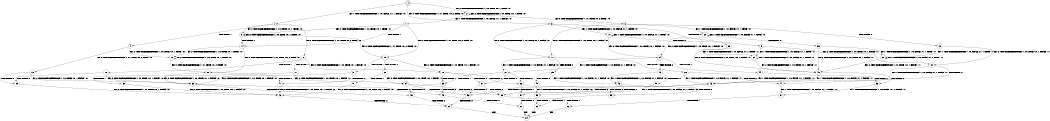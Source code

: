 digraph BCG {
size = "7, 10.5";
center = TRUE;
node [shape = circle];
0 [peripheries = 2];
0 -> 1 [label = "EX !1 !ATOMIC_EXCH_BRANCH (1, +0, FALSE, +1, 1, FALSE) !:0:"];
0 -> 2 [label = "EX !2 !ATOMIC_EXCH_BRANCH (1, +0, TRUE, +0, 1, TRUE) !:0:"];
0 -> 3 [label = "EX !0 !ATOMIC_EXCH_BRANCH (1, +1, TRUE, +0, 2, TRUE) !:0:"];
1 -> 4 [label = "TERMINATE !1"];
1 -> 5 [label = "EX !2 !ATOMIC_EXCH_BRANCH (1, +0, TRUE, +0, 1, TRUE) !:0:"];
1 -> 6 [label = "EX !0 !ATOMIC_EXCH_BRANCH (1, +1, TRUE, +0, 2, TRUE) !:0:"];
2 -> 7 [label = "EX !1 !ATOMIC_EXCH_BRANCH (1, +0, FALSE, +1, 1, FALSE) !:0:"];
2 -> 8 [label = "EX !0 !ATOMIC_EXCH_BRANCH (1, +1, TRUE, +0, 2, TRUE) !:0:"];
2 -> 2 [label = "EX !2 !ATOMIC_EXCH_BRANCH (1, +0, TRUE, +0, 1, TRUE) !:0:"];
3 -> 9 [label = "TERMINATE !0"];
3 -> 10 [label = "EX !1 !ATOMIC_EXCH_BRANCH (1, +0, FALSE, +1, 1, TRUE) !:0:"];
3 -> 11 [label = "EX !2 !ATOMIC_EXCH_BRANCH (1, +0, TRUE, +0, 1, FALSE) !:0:"];
4 -> 12 [label = "EX !2 !ATOMIC_EXCH_BRANCH (1, +0, TRUE, +0, 1, TRUE) !:0:"];
4 -> 13 [label = "EX !0 !ATOMIC_EXCH_BRANCH (1, +1, TRUE, +0, 2, TRUE) !:0:"];
5 -> 14 [label = "TERMINATE !1"];
5 -> 15 [label = "EX !0 !ATOMIC_EXCH_BRANCH (1, +1, TRUE, +0, 2, TRUE) !:0:"];
5 -> 5 [label = "EX !2 !ATOMIC_EXCH_BRANCH (1, +0, TRUE, +0, 1, TRUE) !:0:"];
6 -> 16 [label = "TERMINATE !1"];
6 -> 17 [label = "TERMINATE !0"];
6 -> 18 [label = "EX !2 !ATOMIC_EXCH_BRANCH (1, +0, TRUE, +0, 1, FALSE) !:0:"];
7 -> 14 [label = "TERMINATE !1"];
7 -> 15 [label = "EX !0 !ATOMIC_EXCH_BRANCH (1, +1, TRUE, +0, 2, TRUE) !:0:"];
7 -> 5 [label = "EX !2 !ATOMIC_EXCH_BRANCH (1, +0, TRUE, +0, 1, TRUE) !:0:"];
8 -> 19 [label = "TERMINATE !0"];
8 -> 20 [label = "EX !1 !ATOMIC_EXCH_BRANCH (1, +0, FALSE, +1, 1, TRUE) !:0:"];
8 -> 11 [label = "EX !2 !ATOMIC_EXCH_BRANCH (1, +0, TRUE, +0, 1, FALSE) !:0:"];
9 -> 21 [label = "EX !1 !ATOMIC_EXCH_BRANCH (1, +0, FALSE, +1, 1, TRUE) !:1:"];
9 -> 22 [label = "EX !2 !ATOMIC_EXCH_BRANCH (1, +0, TRUE, +0, 1, FALSE) !:1:"];
10 -> 23 [label = "TERMINATE !0"];
10 -> 24 [label = "EX !2 !ATOMIC_EXCH_BRANCH (1, +0, TRUE, +0, 1, FALSE) !:0:"];
10 -> 10 [label = "EX !1 !ATOMIC_EXCH_BRANCH (1, +0, FALSE, +1, 1, TRUE) !:0:"];
11 -> 25 [label = "TERMINATE !2"];
11 -> 26 [label = "TERMINATE !0"];
11 -> 27 [label = "EX !1 !ATOMIC_EXCH_BRANCH (1, +0, FALSE, +1, 1, FALSE) !:0:"];
12 -> 28 [label = "EX !0 !ATOMIC_EXCH_BRANCH (1, +1, TRUE, +0, 2, TRUE) !:0:"];
12 -> 12 [label = "EX !2 !ATOMIC_EXCH_BRANCH (1, +0, TRUE, +0, 1, TRUE) !:0:"];
13 -> 29 [label = "TERMINATE !0"];
13 -> 30 [label = "EX !2 !ATOMIC_EXCH_BRANCH (1, +0, TRUE, +0, 1, FALSE) !:0:"];
14 -> 28 [label = "EX !0 !ATOMIC_EXCH_BRANCH (1, +1, TRUE, +0, 2, TRUE) !:0:"];
14 -> 12 [label = "EX !2 !ATOMIC_EXCH_BRANCH (1, +0, TRUE, +0, 1, TRUE) !:0:"];
15 -> 31 [label = "TERMINATE !1"];
15 -> 32 [label = "TERMINATE !0"];
15 -> 18 [label = "EX !2 !ATOMIC_EXCH_BRANCH (1, +0, TRUE, +0, 1, FALSE) !:0:"];
16 -> 29 [label = "TERMINATE !0"];
16 -> 30 [label = "EX !2 !ATOMIC_EXCH_BRANCH (1, +0, TRUE, +0, 1, FALSE) !:0:"];
17 -> 33 [label = "TERMINATE !1"];
17 -> 34 [label = "EX !2 !ATOMIC_EXCH_BRANCH (1, +0, TRUE, +0, 1, FALSE) !:1:"];
18 -> 35 [label = "TERMINATE !1"];
18 -> 36 [label = "TERMINATE !2"];
18 -> 37 [label = "TERMINATE !0"];
19 -> 38 [label = "EX !1 !ATOMIC_EXCH_BRANCH (1, +0, FALSE, +1, 1, TRUE) !:1:"];
19 -> 22 [label = "EX !2 !ATOMIC_EXCH_BRANCH (1, +0, TRUE, +0, 1, FALSE) !:1:"];
20 -> 39 [label = "TERMINATE !0"];
20 -> 24 [label = "EX !2 !ATOMIC_EXCH_BRANCH (1, +0, TRUE, +0, 1, FALSE) !:0:"];
20 -> 20 [label = "EX !1 !ATOMIC_EXCH_BRANCH (1, +0, FALSE, +1, 1, TRUE) !:0:"];
21 -> 40 [label = "EX !2 !ATOMIC_EXCH_BRANCH (1, +0, TRUE, +0, 1, FALSE) !:1:"];
21 -> 21 [label = "EX !1 !ATOMIC_EXCH_BRANCH (1, +0, FALSE, +1, 1, TRUE) !:1:"];
22 -> 41 [label = "TERMINATE !2"];
22 -> 42 [label = "EX !1 !ATOMIC_EXCH_BRANCH (1, +0, FALSE, +1, 1, FALSE) !:1:"];
23 -> 40 [label = "EX !2 !ATOMIC_EXCH_BRANCH (1, +0, TRUE, +0, 1, FALSE) !:1:"];
23 -> 21 [label = "EX !1 !ATOMIC_EXCH_BRANCH (1, +0, FALSE, +1, 1, TRUE) !:1:"];
24 -> 43 [label = "TERMINATE !2"];
24 -> 44 [label = "TERMINATE !0"];
24 -> 27 [label = "EX !1 !ATOMIC_EXCH_BRANCH (1, +0, FALSE, +1, 1, FALSE) !:0:"];
25 -> 45 [label = "TERMINATE !0"];
25 -> 46 [label = "EX !1 !ATOMIC_EXCH_BRANCH (1, +0, FALSE, +1, 1, FALSE) !:0:"];
26 -> 41 [label = "TERMINATE !2"];
26 -> 42 [label = "EX !1 !ATOMIC_EXCH_BRANCH (1, +0, FALSE, +1, 1, FALSE) !:1:"];
27 -> 35 [label = "TERMINATE !1"];
27 -> 36 [label = "TERMINATE !2"];
27 -> 37 [label = "TERMINATE !0"];
28 -> 47 [label = "TERMINATE !0"];
28 -> 30 [label = "EX !2 !ATOMIC_EXCH_BRANCH (1, +0, TRUE, +0, 1, FALSE) !:0:"];
29 -> 48 [label = "EX !2 !ATOMIC_EXCH_BRANCH (1, +0, TRUE, +0, 1, FALSE) !:2:"];
30 -> 49 [label = "TERMINATE !2"];
30 -> 50 [label = "TERMINATE !0"];
31 -> 47 [label = "TERMINATE !0"];
31 -> 30 [label = "EX !2 !ATOMIC_EXCH_BRANCH (1, +0, TRUE, +0, 1, FALSE) !:0:"];
32 -> 51 [label = "TERMINATE !1"];
32 -> 34 [label = "EX !2 !ATOMIC_EXCH_BRANCH (1, +0, TRUE, +0, 1, FALSE) !:1:"];
33 -> 48 [label = "EX !2 !ATOMIC_EXCH_BRANCH (1, +0, TRUE, +0, 1, FALSE) !:2:"];
34 -> 52 [label = "TERMINATE !1"];
34 -> 53 [label = "TERMINATE !2"];
35 -> 49 [label = "TERMINATE !2"];
35 -> 50 [label = "TERMINATE !0"];
36 -> 54 [label = "TERMINATE !1"];
36 -> 55 [label = "TERMINATE !0"];
37 -> 52 [label = "TERMINATE !1"];
37 -> 53 [label = "TERMINATE !2"];
38 -> 40 [label = "EX !2 !ATOMIC_EXCH_BRANCH (1, +0, TRUE, +0, 1, FALSE) !:1:"];
38 -> 38 [label = "EX !1 !ATOMIC_EXCH_BRANCH (1, +0, FALSE, +1, 1, TRUE) !:1:"];
39 -> 40 [label = "EX !2 !ATOMIC_EXCH_BRANCH (1, +0, TRUE, +0, 1, FALSE) !:1:"];
39 -> 38 [label = "EX !1 !ATOMIC_EXCH_BRANCH (1, +0, FALSE, +1, 1, TRUE) !:1:"];
40 -> 56 [label = "TERMINATE !2"];
40 -> 42 [label = "EX !1 !ATOMIC_EXCH_BRANCH (1, +0, FALSE, +1, 1, FALSE) !:1:"];
41 -> 57 [label = "EX !1 !ATOMIC_EXCH_BRANCH (1, +0, FALSE, +1, 1, FALSE) !:1:"];
42 -> 52 [label = "TERMINATE !1"];
42 -> 53 [label = "TERMINATE !2"];
43 -> 58 [label = "TERMINATE !0"];
43 -> 46 [label = "EX !1 !ATOMIC_EXCH_BRANCH (1, +0, FALSE, +1, 1, FALSE) !:0:"];
44 -> 56 [label = "TERMINATE !2"];
44 -> 42 [label = "EX !1 !ATOMIC_EXCH_BRANCH (1, +0, FALSE, +1, 1, FALSE) !:1:"];
45 -> 59 [label = "EX !1 !ATOMIC_EXCH_BRANCH (1, +0, FALSE, +1, 1, FALSE) !:2:"];
46 -> 54 [label = "TERMINATE !1"];
46 -> 55 [label = "TERMINATE !0"];
47 -> 48 [label = "EX !2 !ATOMIC_EXCH_BRANCH (1, +0, TRUE, +0, 1, FALSE) !:2:"];
48 -> 60 [label = "TERMINATE !2"];
49 -> 61 [label = "TERMINATE !0"];
50 -> 60 [label = "TERMINATE !2"];
51 -> 48 [label = "EX !2 !ATOMIC_EXCH_BRANCH (1, +0, TRUE, +0, 1, FALSE) !:2:"];
52 -> 60 [label = "TERMINATE !2"];
53 -> 62 [label = "TERMINATE !1"];
54 -> 61 [label = "TERMINATE !0"];
55 -> 63 [label = "TERMINATE !1"];
56 -> 57 [label = "EX !1 !ATOMIC_EXCH_BRANCH (1, +0, FALSE, +1, 1, FALSE) !:1:"];
57 -> 62 [label = "TERMINATE !1"];
58 -> 59 [label = "EX !1 !ATOMIC_EXCH_BRANCH (1, +0, FALSE, +1, 1, FALSE) !:2:"];
59 -> 63 [label = "TERMINATE !1"];
60 -> 64 [label = "exit"];
61 -> 64 [label = "exit"];
62 -> 64 [label = "exit"];
63 -> 64 [label = "exit"];
}
